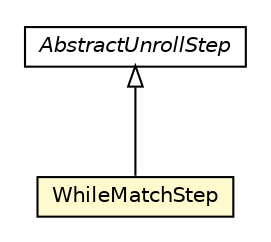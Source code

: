 #!/usr/local/bin/dot
#
# Class diagram 
# Generated by UMLGraph version R5_6-24-gf6e263 (http://www.umlgraph.org/)
#

digraph G {
	edge [fontname="Helvetica",fontsize=10,labelfontname="Helvetica",labelfontsize=10];
	node [fontname="Helvetica",fontsize=10,shape=plaintext];
	nodesep=0.25;
	ranksep=0.5;
	// com.orientechnologies.orient.core.sql.executor.WhileMatchStep
	c7992353 [label=<<table title="com.orientechnologies.orient.core.sql.executor.WhileMatchStep" border="0" cellborder="1" cellspacing="0" cellpadding="2" port="p" bgcolor="lemonChiffon" href="./WhileMatchStep.html">
		<tr><td><table border="0" cellspacing="0" cellpadding="1">
<tr><td align="center" balign="center"> WhileMatchStep </td></tr>
		</table></td></tr>
		</table>>, URL="./WhileMatchStep.html", fontname="Helvetica", fontcolor="black", fontsize=10.0];
	// com.orientechnologies.orient.core.sql.executor.AbstractUnrollStep
	c7992413 [label=<<table title="com.orientechnologies.orient.core.sql.executor.AbstractUnrollStep" border="0" cellborder="1" cellspacing="0" cellpadding="2" port="p" href="./AbstractUnrollStep.html">
		<tr><td><table border="0" cellspacing="0" cellpadding="1">
<tr><td align="center" balign="center"><font face="Helvetica-Oblique"> AbstractUnrollStep </font></td></tr>
		</table></td></tr>
		</table>>, URL="./AbstractUnrollStep.html", fontname="Helvetica", fontcolor="black", fontsize=10.0];
	//com.orientechnologies.orient.core.sql.executor.WhileMatchStep extends com.orientechnologies.orient.core.sql.executor.AbstractUnrollStep
	c7992413:p -> c7992353:p [dir=back,arrowtail=empty];
}

